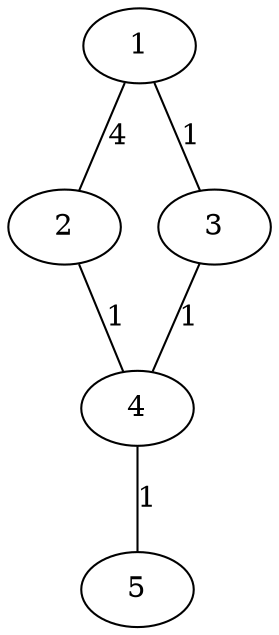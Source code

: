graph {
    1 -- 2 [label = 4];
    1 -- 3 [label = 1];
    2 -- 4 [label = 1];
    3 -- 4 [label = 1];
    4 -- 5 [label = 1];
}
